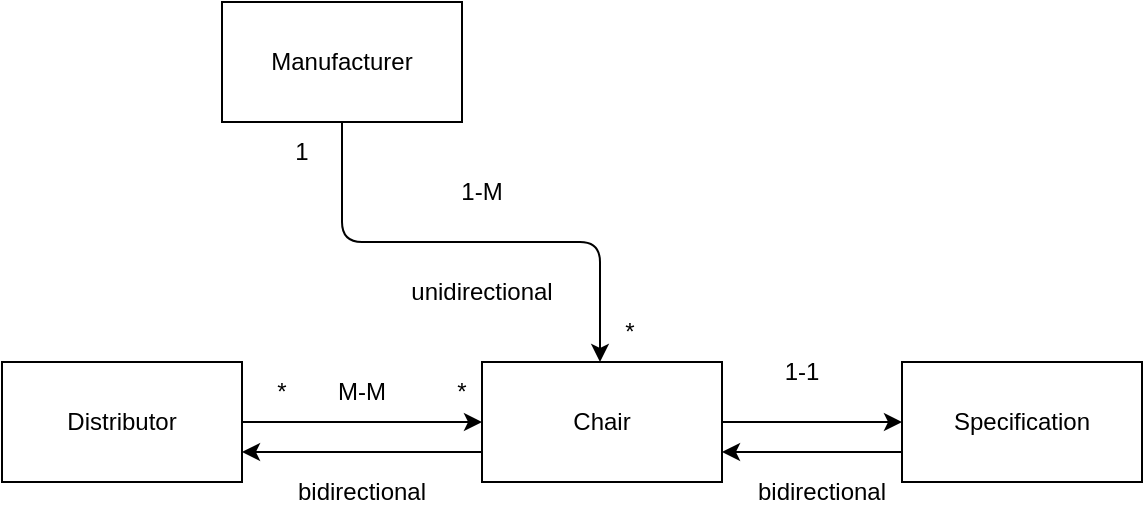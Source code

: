 <mxfile version="16.4.0" type="device"><diagram id="DiXF_YaT5lRNPUCBcBuL" name="Page-1"><mxGraphModel dx="777" dy="426" grid="1" gridSize="10" guides="1" tooltips="1" connect="1" arrows="1" fold="1" page="1" pageScale="1" pageWidth="827" pageHeight="1169" math="0" shadow="0"><root><mxCell id="0"/><mxCell id="1" parent="0"/><mxCell id="_9fk9JkgkbKMW9HVH68G-2" style="edgeStyle=orthogonalEdgeStyle;rounded=0;orthogonalLoop=1;jettySize=auto;html=1;entryX=0;entryY=0.5;entryDx=0;entryDy=0;" parent="1" source="u1YDXxBLliaaKNI6b78s-1" target="u1YDXxBLliaaKNI6b78s-4" edge="1"><mxGeometry relative="1" as="geometry"/></mxCell><mxCell id="u1YDXxBLliaaKNI6b78s-1" value="Chair" style="rounded=0;whiteSpace=wrap;html=1;sketch=0;" parent="1" vertex="1"><mxGeometry x="340" y="300" width="120" height="60" as="geometry"/></mxCell><mxCell id="u1YDXxBLliaaKNI6b78s-2" value="Manufacturer" style="rounded=0;whiteSpace=wrap;html=1;sketch=0;" parent="1" vertex="1"><mxGeometry x="210" y="120" width="120" height="60" as="geometry"/></mxCell><mxCell id="u1YDXxBLliaaKNI6b78s-3" value="" style="endArrow=classic;html=1;rounded=1;sketch=0;edgeStyle=elbowEdgeStyle;elbow=vertical;entryX=0.25;entryY=1;entryDx=0;entryDy=0;" parent="1" target="u1YDXxBLliaaKNI6b78s-19" edge="1" source="u1YDXxBLliaaKNI6b78s-2"><mxGeometry width="50" height="50" relative="1" as="geometry"><mxPoint x="440" y="210" as="sourcePoint"/><mxPoint x="550" y="170" as="targetPoint"/></mxGeometry></mxCell><mxCell id="_9fk9JkgkbKMW9HVH68G-1" style="edgeStyle=orthogonalEdgeStyle;rounded=0;orthogonalLoop=1;jettySize=auto;html=1;exitX=0;exitY=0.75;exitDx=0;exitDy=0;entryX=0;entryY=0.75;entryDx=0;entryDy=0;" parent="1" source="u1YDXxBLliaaKNI6b78s-4" target="u1YDXxBLliaaKNI6b78s-4" edge="1"><mxGeometry relative="1" as="geometry"><mxPoint x="520" y="320" as="targetPoint"/></mxGeometry></mxCell><mxCell id="u1YDXxBLliaaKNI6b78s-4" value="Specification" style="rounded=0;whiteSpace=wrap;html=1;sketch=0;" parent="1" vertex="1"><mxGeometry x="550" y="300" width="120" height="60" as="geometry"/></mxCell><mxCell id="u1YDXxBLliaaKNI6b78s-7" value="Distributor" style="rounded=0;whiteSpace=wrap;html=1;sketch=0;" parent="1" vertex="1"><mxGeometry x="100" y="300" width="120" height="60" as="geometry"/></mxCell><mxCell id="u1YDXxBLliaaKNI6b78s-9" value="" style="endArrow=classic;html=1;rounded=1;sketch=0;elbow=vertical;entryX=0;entryY=0.5;entryDx=0;entryDy=0;exitX=1;exitY=0.5;exitDx=0;exitDy=0;" parent="1" source="u1YDXxBLliaaKNI6b78s-7" target="u1YDXxBLliaaKNI6b78s-1" edge="1"><mxGeometry width="50" height="50" relative="1" as="geometry"><mxPoint x="390" y="440" as="sourcePoint"/><mxPoint x="440" y="390" as="targetPoint"/></mxGeometry></mxCell><mxCell id="u1YDXxBLliaaKNI6b78s-10" value="1-M" style="text;html=1;strokeColor=none;fillColor=none;align=center;verticalAlign=middle;whiteSpace=wrap;rounded=0;sketch=0;" parent="1" vertex="1"><mxGeometry x="310" y="200" width="60" height="30" as="geometry"/></mxCell><mxCell id="u1YDXxBLliaaKNI6b78s-11" value="1-1" style="text;html=1;strokeColor=none;fillColor=none;align=center;verticalAlign=middle;whiteSpace=wrap;rounded=0;sketch=0;" parent="1" vertex="1"><mxGeometry x="470" y="290" width="60" height="30" as="geometry"/></mxCell><mxCell id="u1YDXxBLliaaKNI6b78s-12" value="M-M" style="text;html=1;strokeColor=none;fillColor=none;align=center;verticalAlign=middle;whiteSpace=wrap;rounded=0;sketch=0;" parent="1" vertex="1"><mxGeometry x="250" y="300" width="60" height="30" as="geometry"/></mxCell><mxCell id="u1YDXxBLliaaKNI6b78s-13" value="unidirectional" style="text;html=1;strokeColor=none;fillColor=none;align=center;verticalAlign=middle;whiteSpace=wrap;rounded=0;sketch=0;" parent="1" vertex="1"><mxGeometry x="310" y="250" width="60" height="30" as="geometry"/></mxCell><mxCell id="u1YDXxBLliaaKNI6b78s-15" value="bidirectional" style="text;html=1;strokeColor=none;fillColor=none;align=center;verticalAlign=middle;whiteSpace=wrap;rounded=0;sketch=0;" parent="1" vertex="1"><mxGeometry x="250" y="350" width="60" height="30" as="geometry"/></mxCell><mxCell id="u1YDXxBLliaaKNI6b78s-16" value="*" style="text;html=1;strokeColor=none;fillColor=none;align=center;verticalAlign=middle;whiteSpace=wrap;rounded=0;sketch=0;" parent="1" vertex="1"><mxGeometry x="210" y="300" width="60" height="30" as="geometry"/></mxCell><mxCell id="u1YDXxBLliaaKNI6b78s-17" value="*" style="text;html=1;strokeColor=none;fillColor=none;align=center;verticalAlign=middle;whiteSpace=wrap;rounded=0;sketch=0;" parent="1" vertex="1"><mxGeometry x="300" y="300" width="60" height="30" as="geometry"/></mxCell><mxCell id="u1YDXxBLliaaKNI6b78s-19" value="*" style="text;html=1;strokeColor=none;fillColor=none;align=center;verticalAlign=middle;whiteSpace=wrap;rounded=0;sketch=0;" parent="1" vertex="1"><mxGeometry x="384" y="270" width="60" height="30" as="geometry"/></mxCell><mxCell id="u1YDXxBLliaaKNI6b78s-20" value="1" style="text;html=1;strokeColor=none;fillColor=none;align=center;verticalAlign=middle;whiteSpace=wrap;rounded=0;sketch=0;" parent="1" vertex="1"><mxGeometry x="220" y="180" width="60" height="30" as="geometry"/></mxCell><mxCell id="_9fk9JkgkbKMW9HVH68G-3" value="" style="endArrow=classic;html=1;rounded=0;exitX=0;exitY=0.75;exitDx=0;exitDy=0;entryX=1;entryY=0.75;entryDx=0;entryDy=0;" parent="1" source="u1YDXxBLliaaKNI6b78s-1" target="u1YDXxBLliaaKNI6b78s-7" edge="1"><mxGeometry width="50" height="50" relative="1" as="geometry"><mxPoint x="370" y="390" as="sourcePoint"/><mxPoint x="420" y="340" as="targetPoint"/></mxGeometry></mxCell><mxCell id="0GhKbiCaUMVOo8wXjePH-1" value="bidirectional" style="text;html=1;strokeColor=none;fillColor=none;align=center;verticalAlign=middle;whiteSpace=wrap;rounded=0;sketch=0;" vertex="1" parent="1"><mxGeometry x="480" y="350" width="60" height="30" as="geometry"/></mxCell><mxCell id="0GhKbiCaUMVOo8wXjePH-2" value="" style="endArrow=classic;html=1;rounded=0;entryX=1;entryY=0.75;entryDx=0;entryDy=0;exitX=0;exitY=0.75;exitDx=0;exitDy=0;" edge="1" parent="1" source="u1YDXxBLliaaKNI6b78s-4" target="u1YDXxBLliaaKNI6b78s-1"><mxGeometry width="50" height="50" relative="1" as="geometry"><mxPoint x="400" y="280" as="sourcePoint"/><mxPoint x="450" y="230" as="targetPoint"/></mxGeometry></mxCell></root></mxGraphModel></diagram></mxfile>